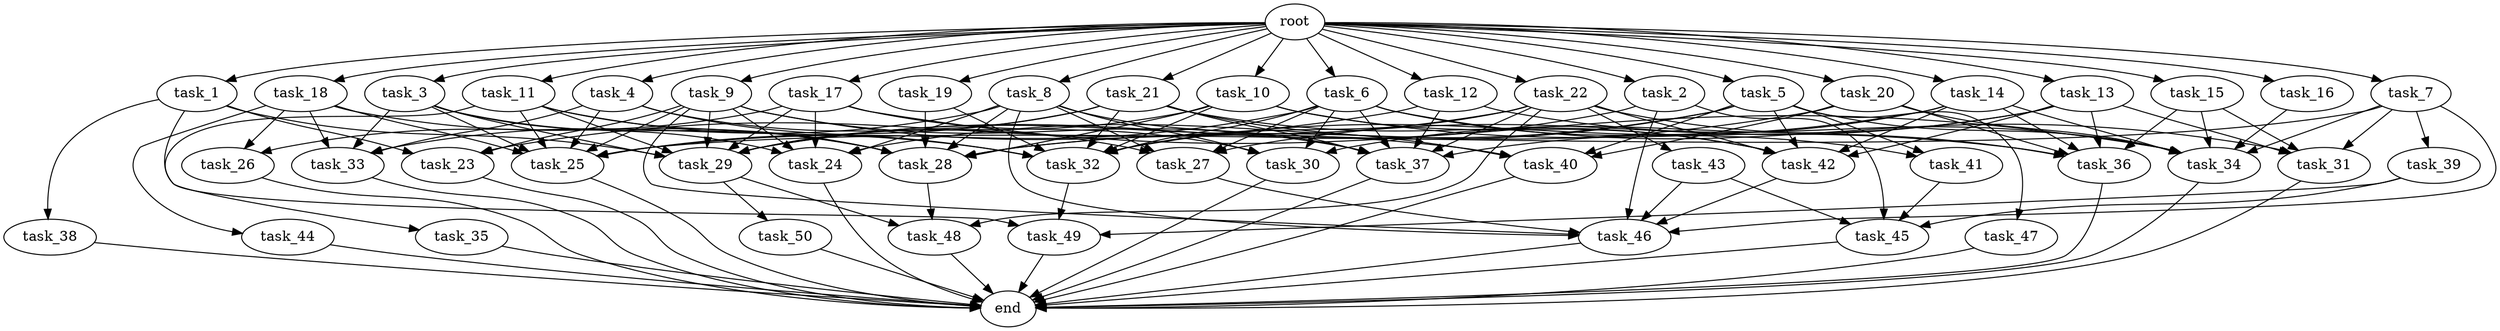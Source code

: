 digraph G {
  root [size="0.000000e+00"];
  task_1 [size="2.495999e+10"];
  task_2 [size="3.692167e+10"];
  task_3 [size="5.013751e+10"];
  task_4 [size="5.554934e+10"];
  task_5 [size="4.561357e+10"];
  task_6 [size="6.715225e+09"];
  task_7 [size="7.010387e+10"];
  task_8 [size="7.728913e+10"];
  task_9 [size="3.298298e+10"];
  task_10 [size="2.841103e+10"];
  task_11 [size="8.543309e+10"];
  task_12 [size="2.921807e+10"];
  task_13 [size="5.418566e+10"];
  task_14 [size="7.234175e+09"];
  task_15 [size="3.556045e+10"];
  task_16 [size="7.993424e+10"];
  task_17 [size="5.994333e+10"];
  task_18 [size="5.053812e+10"];
  task_19 [size="5.077277e+10"];
  task_20 [size="8.994710e+10"];
  task_21 [size="9.093320e+10"];
  task_22 [size="9.069442e+10"];
  task_23 [size="7.392963e+09"];
  task_24 [size="1.208919e+10"];
  task_25 [size="5.871426e+10"];
  task_26 [size="4.417731e+10"];
  task_27 [size="4.137146e+10"];
  task_28 [size="5.743868e+10"];
  task_29 [size="2.461673e+10"];
  task_30 [size="7.259098e+10"];
  task_31 [size="4.082688e+10"];
  task_32 [size="3.521136e+10"];
  task_33 [size="4.139895e+10"];
  task_34 [size="3.464443e+10"];
  task_35 [size="5.081931e+10"];
  task_36 [size="9.951201e+10"];
  task_37 [size="9.588109e+10"];
  task_38 [size="7.031680e+10"];
  task_39 [size="8.049759e+10"];
  task_40 [size="3.867904e+10"];
  task_41 [size="8.396972e+10"];
  task_42 [size="6.555465e+10"];
  task_43 [size="6.565832e+10"];
  task_44 [size="7.084637e+10"];
  task_45 [size="5.635971e+10"];
  task_46 [size="8.146235e+10"];
  task_47 [size="8.893814e+10"];
  task_48 [size="9.569952e+10"];
  task_49 [size="5.627669e+10"];
  task_50 [size="5.619427e+10"];
  end [size="0.000000e+00"];

  root -> task_1 [size="1.000000e-12"];
  root -> task_2 [size="1.000000e-12"];
  root -> task_3 [size="1.000000e-12"];
  root -> task_4 [size="1.000000e-12"];
  root -> task_5 [size="1.000000e-12"];
  root -> task_6 [size="1.000000e-12"];
  root -> task_7 [size="1.000000e-12"];
  root -> task_8 [size="1.000000e-12"];
  root -> task_9 [size="1.000000e-12"];
  root -> task_10 [size="1.000000e-12"];
  root -> task_11 [size="1.000000e-12"];
  root -> task_12 [size="1.000000e-12"];
  root -> task_13 [size="1.000000e-12"];
  root -> task_14 [size="1.000000e-12"];
  root -> task_15 [size="1.000000e-12"];
  root -> task_16 [size="1.000000e-12"];
  root -> task_17 [size="1.000000e-12"];
  root -> task_18 [size="1.000000e-12"];
  root -> task_19 [size="1.000000e-12"];
  root -> task_20 [size="1.000000e-12"];
  root -> task_21 [size="1.000000e-12"];
  root -> task_22 [size="1.000000e-12"];
  task_1 -> task_23 [size="2.464321e+07"];
  task_1 -> task_29 [size="2.735192e+07"];
  task_1 -> task_38 [size="7.031680e+08"];
  task_1 -> task_49 [size="1.875890e+08"];
  task_2 -> task_29 [size="2.735192e+07"];
  task_2 -> task_45 [size="1.408993e+08"];
  task_2 -> task_46 [size="1.163748e+08"];
  task_3 -> task_24 [size="2.417837e+07"];
  task_3 -> task_25 [size="7.339283e+07"];
  task_3 -> task_28 [size="7.179835e+07"];
  task_3 -> task_29 [size="2.735192e+07"];
  task_3 -> task_33 [size="1.034974e+08"];
  task_4 -> task_25 [size="7.339283e+07"];
  task_4 -> task_27 [size="1.034286e+08"];
  task_4 -> task_32 [size="4.401420e+07"];
  task_4 -> task_33 [size="1.034974e+08"];
  task_5 -> task_24 [size="2.417837e+07"];
  task_5 -> task_28 [size="7.179835e+07"];
  task_5 -> task_34 [size="4.330554e+07"];
  task_5 -> task_40 [size="9.669759e+07"];
  task_5 -> task_41 [size="4.198486e+08"];
  task_5 -> task_42 [size="1.092577e+08"];
  task_5 -> task_47 [size="8.893814e+08"];
  task_6 -> task_25 [size="7.339283e+07"];
  task_6 -> task_27 [size="1.034286e+08"];
  task_6 -> task_30 [size="1.814775e+08"];
  task_6 -> task_31 [size="1.020672e+08"];
  task_6 -> task_32 [size="4.401420e+07"];
  task_6 -> task_37 [size="1.369730e+08"];
  task_6 -> task_41 [size="4.198486e+08"];
  task_7 -> task_25 [size="7.339283e+07"];
  task_7 -> task_31 [size="1.020672e+08"];
  task_7 -> task_34 [size="4.330554e+07"];
  task_7 -> task_39 [size="8.049759e+08"];
  task_7 -> task_46 [size="1.163748e+08"];
  task_8 -> task_24 [size="2.417837e+07"];
  task_8 -> task_27 [size="1.034286e+08"];
  task_8 -> task_28 [size="7.179835e+07"];
  task_8 -> task_30 [size="1.814775e+08"];
  task_8 -> task_33 [size="1.034974e+08"];
  task_8 -> task_37 [size="1.369730e+08"];
  task_8 -> task_46 [size="1.163748e+08"];
  task_9 -> task_23 [size="2.464321e+07"];
  task_9 -> task_24 [size="2.417837e+07"];
  task_9 -> task_25 [size="7.339283e+07"];
  task_9 -> task_29 [size="2.735192e+07"];
  task_9 -> task_37 [size="1.369730e+08"];
  task_9 -> task_40 [size="9.669759e+07"];
  task_9 -> task_46 [size="1.163748e+08"];
  task_10 -> task_28 [size="7.179835e+07"];
  task_10 -> task_29 [size="2.735192e+07"];
  task_10 -> task_32 [size="4.401420e+07"];
  task_10 -> task_36 [size="1.658533e+08"];
  task_10 -> task_42 [size="1.092577e+08"];
  task_11 -> task_25 [size="7.339283e+07"];
  task_11 -> task_28 [size="7.179835e+07"];
  task_11 -> task_29 [size="2.735192e+07"];
  task_11 -> task_32 [size="4.401420e+07"];
  task_11 -> task_35 [size="5.081931e+08"];
  task_12 -> task_23 [size="2.464321e+07"];
  task_12 -> task_34 [size="4.330554e+07"];
  task_12 -> task_37 [size="1.369730e+08"];
  task_13 -> task_27 [size="1.034286e+08"];
  task_13 -> task_30 [size="1.814775e+08"];
  task_13 -> task_31 [size="1.020672e+08"];
  task_13 -> task_36 [size="1.658533e+08"];
  task_13 -> task_42 [size="1.092577e+08"];
  task_14 -> task_32 [size="4.401420e+07"];
  task_14 -> task_34 [size="4.330554e+07"];
  task_14 -> task_36 [size="1.658533e+08"];
  task_14 -> task_37 [size="1.369730e+08"];
  task_14 -> task_42 [size="1.092577e+08"];
  task_15 -> task_31 [size="1.020672e+08"];
  task_15 -> task_34 [size="4.330554e+07"];
  task_15 -> task_36 [size="1.658533e+08"];
  task_16 -> task_34 [size="4.330554e+07"];
  task_17 -> task_24 [size="2.417837e+07"];
  task_17 -> task_26 [size="2.208865e+08"];
  task_17 -> task_29 [size="2.735192e+07"];
  task_17 -> task_30 [size="1.814775e+08"];
  task_17 -> task_34 [size="4.330554e+07"];
  task_18 -> task_25 [size="7.339283e+07"];
  task_18 -> task_26 [size="2.208865e+08"];
  task_18 -> task_28 [size="7.179835e+07"];
  task_18 -> task_33 [size="1.034974e+08"];
  task_18 -> task_44 [size="7.084637e+08"];
  task_19 -> task_28 [size="7.179835e+07"];
  task_19 -> task_32 [size="4.401420e+07"];
  task_20 -> task_28 [size="7.179835e+07"];
  task_20 -> task_34 [size="4.330554e+07"];
  task_20 -> task_36 [size="1.658533e+08"];
  task_20 -> task_40 [size="9.669759e+07"];
  task_21 -> task_25 [size="7.339283e+07"];
  task_21 -> task_29 [size="2.735192e+07"];
  task_21 -> task_32 [size="4.401420e+07"];
  task_21 -> task_37 [size="1.369730e+08"];
  task_21 -> task_40 [size="9.669759e+07"];
  task_21 -> task_42 [size="1.092577e+08"];
  task_22 -> task_29 [size="2.735192e+07"];
  task_22 -> task_32 [size="4.401420e+07"];
  task_22 -> task_36 [size="1.658533e+08"];
  task_22 -> task_37 [size="1.369730e+08"];
  task_22 -> task_42 [size="1.092577e+08"];
  task_22 -> task_43 [size="6.565832e+08"];
  task_22 -> task_48 [size="3.189984e+08"];
  task_23 -> end [size="1.000000e-12"];
  task_24 -> end [size="1.000000e-12"];
  task_25 -> end [size="1.000000e-12"];
  task_26 -> end [size="1.000000e-12"];
  task_27 -> task_46 [size="1.163748e+08"];
  task_28 -> task_48 [size="3.189984e+08"];
  task_29 -> task_48 [size="3.189984e+08"];
  task_29 -> task_50 [size="5.619427e+08"];
  task_30 -> end [size="1.000000e-12"];
  task_31 -> end [size="1.000000e-12"];
  task_32 -> task_49 [size="1.875890e+08"];
  task_33 -> end [size="1.000000e-12"];
  task_34 -> end [size="1.000000e-12"];
  task_35 -> end [size="1.000000e-12"];
  task_36 -> end [size="1.000000e-12"];
  task_37 -> end [size="1.000000e-12"];
  task_38 -> end [size="1.000000e-12"];
  task_39 -> task_45 [size="1.408993e+08"];
  task_39 -> task_49 [size="1.875890e+08"];
  task_40 -> end [size="1.000000e-12"];
  task_41 -> task_45 [size="1.408993e+08"];
  task_42 -> task_46 [size="1.163748e+08"];
  task_43 -> task_45 [size="1.408993e+08"];
  task_43 -> task_46 [size="1.163748e+08"];
  task_44 -> end [size="1.000000e-12"];
  task_45 -> end [size="1.000000e-12"];
  task_46 -> end [size="1.000000e-12"];
  task_47 -> end [size="1.000000e-12"];
  task_48 -> end [size="1.000000e-12"];
  task_49 -> end [size="1.000000e-12"];
  task_50 -> end [size="1.000000e-12"];
}

